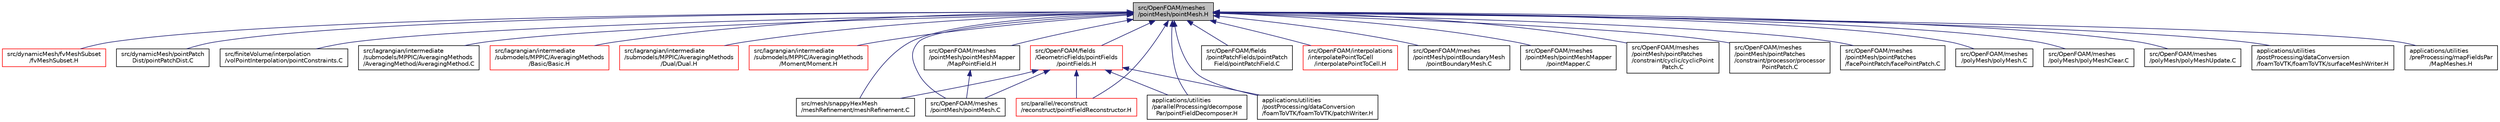 digraph "src/OpenFOAM/meshes/pointMesh/pointMesh.H"
{
  bgcolor="transparent";
  edge [fontname="Helvetica",fontsize="10",labelfontname="Helvetica",labelfontsize="10"];
  node [fontname="Helvetica",fontsize="10",shape=record];
  Node240 [label="src/OpenFOAM/meshes\l/pointMesh/pointMesh.H",height=0.2,width=0.4,color="black", fillcolor="grey75", style="filled", fontcolor="black"];
  Node240 -> Node241 [dir="back",color="midnightblue",fontsize="10",style="solid",fontname="Helvetica"];
  Node241 [label="src/dynamicMesh/fvMeshSubset\l/fvMeshSubset.H",height=0.2,width=0.4,color="red",URL="$a00428.html"];
  Node240 -> Node288 [dir="back",color="midnightblue",fontsize="10",style="solid",fontname="Helvetica"];
  Node288 [label="src/dynamicMesh/pointPatch\lDist/pointPatchDist.C",height=0.2,width=0.4,color="black",URL="$a00659.html"];
  Node240 -> Node289 [dir="back",color="midnightblue",fontsize="10",style="solid",fontname="Helvetica"];
  Node289 [label="src/finiteVolume/interpolation\l/volPointInterpolation/pointConstraints.C",height=0.2,width=0.4,color="black",URL="$a04520.html"];
  Node240 -> Node290 [dir="back",color="midnightblue",fontsize="10",style="solid",fontname="Helvetica"];
  Node290 [label="src/lagrangian/intermediate\l/submodels/MPPIC/AveragingMethods\l/AveragingMethod/AveragingMethod.C",height=0.2,width=0.4,color="black",URL="$a06692.html"];
  Node240 -> Node291 [dir="back",color="midnightblue",fontsize="10",style="solid",fontname="Helvetica"];
  Node291 [label="src/lagrangian/intermediate\l/submodels/MPPIC/AveragingMethods\l/Basic/Basic.H",height=0.2,width=0.4,color="red",URL="$a06704.html"];
  Node240 -> Node294 [dir="back",color="midnightblue",fontsize="10",style="solid",fontname="Helvetica"];
  Node294 [label="src/lagrangian/intermediate\l/submodels/MPPIC/AveragingMethods\l/Dual/Dual.H",height=0.2,width=0.4,color="red",URL="$a06710.html"];
  Node240 -> Node296 [dir="back",color="midnightblue",fontsize="10",style="solid",fontname="Helvetica"];
  Node296 [label="src/lagrangian/intermediate\l/submodels/MPPIC/AveragingMethods\l/Moment/Moment.H",height=0.2,width=0.4,color="red",URL="$a06719.html"];
  Node240 -> Node244 [dir="back",color="midnightblue",fontsize="10",style="solid",fontname="Helvetica"];
  Node244 [label="src/mesh/snappyHexMesh\l/meshRefinement/meshRefinement.C",height=0.2,width=0.4,color="black",URL="$a07733.html"];
  Node240 -> Node298 [dir="back",color="midnightblue",fontsize="10",style="solid",fontname="Helvetica"];
  Node298 [label="src/OpenFOAM/fields\l/GeometricFields/pointFields\l/pointFields.H",height=0.2,width=0.4,color="red",URL="$a10595.html"];
  Node298 -> Node244 [dir="back",color="midnightblue",fontsize="10",style="solid",fontname="Helvetica"];
  Node298 -> Node529 [dir="back",color="midnightblue",fontsize="10",style="solid",fontname="Helvetica"];
  Node529 [label="src/OpenFOAM/meshes\l/pointMesh/pointMesh.C",height=0.2,width=0.4,color="black",URL="$a12155.html"];
  Node298 -> Node530 [dir="back",color="midnightblue",fontsize="10",style="solid",fontname="Helvetica"];
  Node530 [label="src/parallel/reconstruct\l/reconstruct/pointFieldReconstructor.H",height=0.2,width=0.4,color="red",URL="$a13967.html"];
  Node298 -> Node533 [dir="back",color="midnightblue",fontsize="10",style="solid",fontname="Helvetica"];
  Node533 [label="applications/utilities\l/parallelProcessing/decompose\lPar/pointFieldDecomposer.H",height=0.2,width=0.4,color="black",URL="$a19214.html"];
  Node298 -> Node282 [dir="back",color="midnightblue",fontsize="10",style="solid",fontname="Helvetica"];
  Node282 [label="applications/utilities\l/postProcessing/dataConversion\l/foamToVTK/foamToVTK/patchWriter.H",height=0.2,width=0.4,color="black",URL="$a19394.html"];
  Node240 -> Node534 [dir="back",color="midnightblue",fontsize="10",style="solid",fontname="Helvetica"];
  Node534 [label="src/OpenFOAM/fields\l/pointPatchFields/pointPatch\lField/pointPatchField.C",height=0.2,width=0.4,color="black",URL="$a10859.html"];
  Node240 -> Node535 [dir="back",color="midnightblue",fontsize="10",style="solid",fontname="Helvetica"];
  Node535 [label="src/OpenFOAM/interpolations\l/interpolatePointToCell\l/interpolatePointToCell.H",height=0.2,width=0.4,color="red",URL="$a11123.html",tooltip="Interpolates (averages) the vertex values to the cell center. "];
  Node240 -> Node539 [dir="back",color="midnightblue",fontsize="10",style="solid",fontname="Helvetica"];
  Node539 [label="src/OpenFOAM/meshes\l/pointMesh/pointBoundaryMesh\l/pointBoundaryMesh.C",height=0.2,width=0.4,color="black",URL="$a12149.html"];
  Node240 -> Node529 [dir="back",color="midnightblue",fontsize="10",style="solid",fontname="Helvetica"];
  Node240 -> Node540 [dir="back",color="midnightblue",fontsize="10",style="solid",fontname="Helvetica"];
  Node540 [label="src/OpenFOAM/meshes\l/pointMesh/pointMeshMapper\l/MapPointField.H",height=0.2,width=0.4,color="black",URL="$a12161.html"];
  Node540 -> Node529 [dir="back",color="midnightblue",fontsize="10",style="solid",fontname="Helvetica"];
  Node240 -> Node541 [dir="back",color="midnightblue",fontsize="10",style="solid",fontname="Helvetica"];
  Node541 [label="src/OpenFOAM/meshes\l/pointMesh/pointMeshMapper\l/pointMapper.C",height=0.2,width=0.4,color="black",URL="$a12167.html"];
  Node240 -> Node542 [dir="back",color="midnightblue",fontsize="10",style="solid",fontname="Helvetica"];
  Node542 [label="src/OpenFOAM/meshes\l/pointMesh/pointPatches\l/constraint/cyclic/cyclicPoint\lPatch.C",height=0.2,width=0.4,color="black",URL="$a12194.html"];
  Node240 -> Node543 [dir="back",color="midnightblue",fontsize="10",style="solid",fontname="Helvetica"];
  Node543 [label="src/OpenFOAM/meshes\l/pointMesh/pointPatches\l/constraint/processor/processor\lPointPatch.C",height=0.2,width=0.4,color="black",URL="$a12218.html"];
  Node240 -> Node544 [dir="back",color="midnightblue",fontsize="10",style="solid",fontname="Helvetica"];
  Node544 [label="src/OpenFOAM/meshes\l/pointMesh/pointPatches\l/facePointPatch/facePointPatch.C",height=0.2,width=0.4,color="black",URL="$a12260.html"];
  Node240 -> Node545 [dir="back",color="midnightblue",fontsize="10",style="solid",fontname="Helvetica"];
  Node545 [label="src/OpenFOAM/meshes\l/polyMesh/polyMesh.C",height=0.2,width=0.4,color="black",URL="$a12395.html"];
  Node240 -> Node546 [dir="back",color="midnightblue",fontsize="10",style="solid",fontname="Helvetica"];
  Node546 [label="src/OpenFOAM/meshes\l/polyMesh/polyMeshClear.C",height=0.2,width=0.4,color="black",URL="$a12410.html"];
  Node240 -> Node547 [dir="back",color="midnightblue",fontsize="10",style="solid",fontname="Helvetica"];
  Node547 [label="src/OpenFOAM/meshes\l/polyMesh/polyMeshUpdate.C",height=0.2,width=0.4,color="black",URL="$a12437.html",tooltip="Update the polyMesh corresponding to the given map. "];
  Node240 -> Node530 [dir="back",color="midnightblue",fontsize="10",style="solid",fontname="Helvetica"];
  Node240 -> Node533 [dir="back",color="midnightblue",fontsize="10",style="solid",fontname="Helvetica"];
  Node240 -> Node282 [dir="back",color="midnightblue",fontsize="10",style="solid",fontname="Helvetica"];
  Node240 -> Node283 [dir="back",color="midnightblue",fontsize="10",style="solid",fontname="Helvetica"];
  Node283 [label="applications/utilities\l/postProcessing/dataConversion\l/foamToVTK/foamToVTK/surfaceMeshWriter.H",height=0.2,width=0.4,color="black",URL="$a19403.html"];
  Node240 -> Node548 [dir="back",color="midnightblue",fontsize="10",style="solid",fontname="Helvetica"];
  Node548 [label="applications/utilities\l/preProcessing/mapFieldsPar\l/MapMeshes.H",height=0.2,width=0.4,color="black",URL="$a41480.html"];
}
